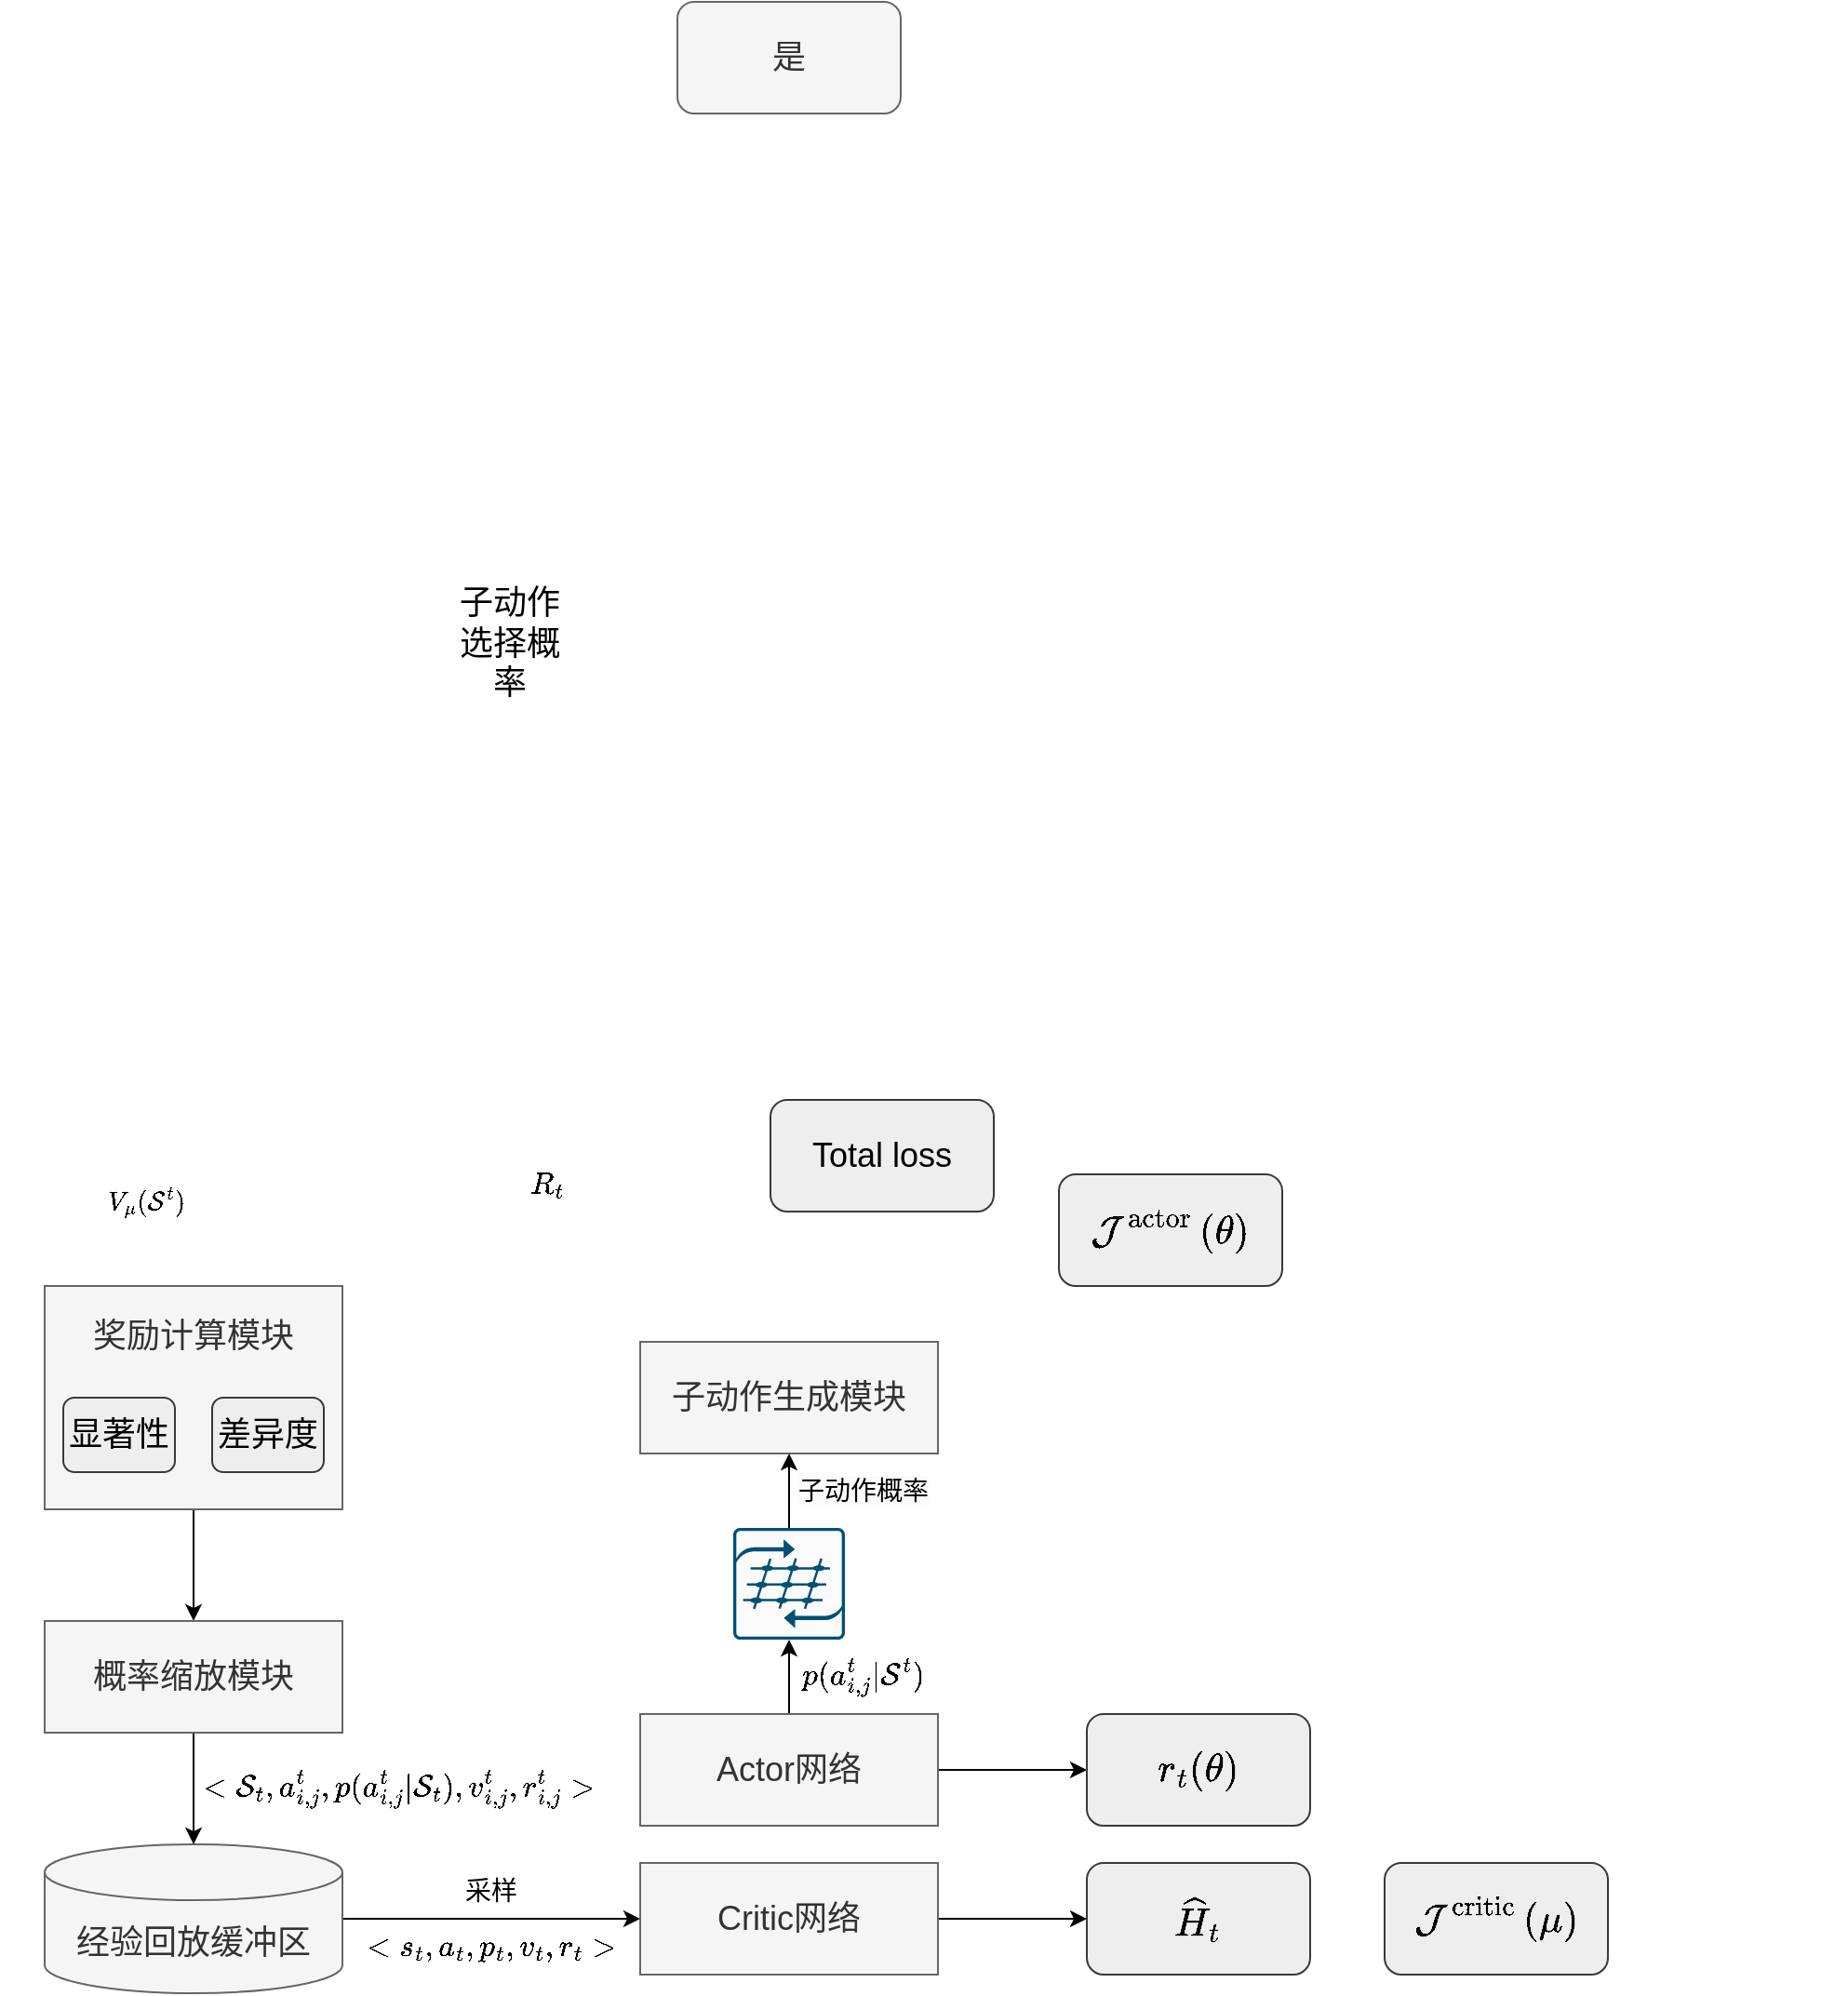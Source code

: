 <mxfile version="26.0.11">
  <diagram name="第 1 页" id="VzLskC3Nck2XnkHbNkGs">
    <mxGraphModel dx="690" dy="910" grid="1" gridSize="10" guides="1" tooltips="1" connect="1" arrows="1" fold="1" page="1" pageScale="1" pageWidth="1169" pageHeight="827" math="1" shadow="0">
      <root>
        <mxCell id="0" />
        <mxCell id="1" parent="0" />
        <mxCell id="XG7Jk1dSR3eQzrkepQb0-22" style="edgeStyle=orthogonalEdgeStyle;rounded=0;orthogonalLoop=1;jettySize=auto;html=1;exitX=1;exitY=0.5;exitDx=0;exitDy=0;exitPerimeter=0;entryX=0;entryY=0.5;entryDx=0;entryDy=0;" edge="1" parent="1" source="XG7Jk1dSR3eQzrkepQb0-1" target="XG7Jk1dSR3eQzrkepQb0-11">
          <mxGeometry relative="1" as="geometry">
            <mxPoint x="290" y="1200" as="targetPoint" />
          </mxGeometry>
        </mxCell>
        <mxCell id="XG7Jk1dSR3eQzrkepQb0-1" value="经验回放缓冲区" style="shape=cylinder3;whiteSpace=wrap;html=1;boundedLbl=1;backgroundOutline=1;size=15;fillColor=#f5f5f5;fontColor=#333333;strokeColor=#666666;fontSize=18;" vertex="1" parent="1">
          <mxGeometry x="40" y="1140" width="160" height="80" as="geometry" />
        </mxCell>
        <mxCell id="XG7Jk1dSR3eQzrkepQb0-28" value="" style="edgeStyle=orthogonalEdgeStyle;rounded=0;orthogonalLoop=1;jettySize=auto;html=1;" edge="1" parent="1" source="XG7Jk1dSR3eQzrkepQb0-2" target="XG7Jk1dSR3eQzrkepQb0-9">
          <mxGeometry relative="1" as="geometry" />
        </mxCell>
        <mxCell id="XG7Jk1dSR3eQzrkepQb0-31" value="" style="edgeStyle=orthogonalEdgeStyle;rounded=0;orthogonalLoop=1;jettySize=auto;html=1;" edge="1" parent="1" source="XG7Jk1dSR3eQzrkepQb0-2" target="XG7Jk1dSR3eQzrkepQb0-4">
          <mxGeometry relative="1" as="geometry" />
        </mxCell>
        <mxCell id="XG7Jk1dSR3eQzrkepQb0-2" value="Actor网络" style="rounded=0;whiteSpace=wrap;html=1;fillColor=#f5f5f5;fontColor=#333333;strokeColor=#666666;fontSize=18;" vertex="1" parent="1">
          <mxGeometry x="360" y="1070" width="160" height="60" as="geometry" />
        </mxCell>
        <mxCell id="XG7Jk1dSR3eQzrkepQb0-3" value="是" style="rounded=1;whiteSpace=wrap;html=1;fillColor=#f5f5f5;strokeColor=#666666;fontColor=#333333;fontSize=18;" vertex="1" parent="1">
          <mxGeometry x="380" y="150" width="120" height="60" as="geometry" />
        </mxCell>
        <mxCell id="XG7Jk1dSR3eQzrkepQb0-30" value="" style="edgeStyle=orthogonalEdgeStyle;rounded=0;orthogonalLoop=1;jettySize=auto;html=1;" edge="1" parent="1" source="XG7Jk1dSR3eQzrkepQb0-4" target="XG7Jk1dSR3eQzrkepQb0-12">
          <mxGeometry relative="1" as="geometry" />
        </mxCell>
        <mxCell id="XG7Jk1dSR3eQzrkepQb0-4" value="" style="sketch=0;points=[[0.015,0.015,0],[0.985,0.015,0],[0.985,0.985,0],[0.015,0.985,0],[0.25,0,0],[0.5,0,0],[0.75,0,0],[1,0.25,0],[1,0.5,0],[1,0.75,0],[0.75,1,0],[0.5,1,0],[0.25,1,0],[0,0.75,0],[0,0.5,0],[0,0.25,0]];verticalLabelPosition=bottom;html=1;verticalAlign=top;aspect=fixed;align=center;pointerEvents=1;shape=mxgraph.cisco19.rect;prIcon=virtual_matrix_switch;fillColor=#FAFAFA;strokeColor=#005073;fontSize=18;" vertex="1" parent="1">
          <mxGeometry x="410" y="970" width="60" height="60" as="geometry" />
        </mxCell>
        <mxCell id="XG7Jk1dSR3eQzrkepQb0-5" value="Total loss" style="rounded=1;whiteSpace=wrap;html=1;fillColor=#eeeeee;strokeColor=#36393d;fontSize=18;" vertex="1" parent="1">
          <mxGeometry x="430" y="740" width="120" height="60" as="geometry" />
        </mxCell>
        <mxCell id="XG7Jk1dSR3eQzrkepQb0-7" value="$$\mathcal{J}^{\mathrm{actor}}\left(\theta\right)$$" style="rounded=1;whiteSpace=wrap;html=1;fillColor=#eeeeee;strokeColor=#36393d;fontSize=18;" vertex="1" parent="1">
          <mxGeometry x="585" y="780" width="120" height="60" as="geometry" />
        </mxCell>
        <mxCell id="XG7Jk1dSR3eQzrkepQb0-8" value="$$\widehat{H}_t$$" style="rounded=1;whiteSpace=wrap;html=1;fillColor=#eeeeee;strokeColor=#36393d;fontSize=18;" vertex="1" parent="1">
          <mxGeometry x="600" y="1150" width="120" height="60" as="geometry" />
        </mxCell>
        <mxCell id="XG7Jk1dSR3eQzrkepQb0-9" value="$$r_{t}(\theta)$$" style="rounded=1;whiteSpace=wrap;html=1;fillColor=#eeeeee;strokeColor=#36393d;fontSize=18;" vertex="1" parent="1">
          <mxGeometry x="600" y="1070" width="120" height="60" as="geometry" />
        </mxCell>
        <mxCell id="XG7Jk1dSR3eQzrkepQb0-10" value="$$\mathcal{J}^{\mathrm{critic}}\left(\mu\right)$$" style="rounded=1;whiteSpace=wrap;html=1;fillColor=#eeeeee;strokeColor=#36393d;fontSize=18;" vertex="1" parent="1">
          <mxGeometry x="760" y="1150" width="120" height="60" as="geometry" />
        </mxCell>
        <mxCell id="XG7Jk1dSR3eQzrkepQb0-27" value="" style="edgeStyle=orthogonalEdgeStyle;rounded=0;orthogonalLoop=1;jettySize=auto;html=1;" edge="1" parent="1" source="XG7Jk1dSR3eQzrkepQb0-11" target="XG7Jk1dSR3eQzrkepQb0-8">
          <mxGeometry relative="1" as="geometry" />
        </mxCell>
        <mxCell id="XG7Jk1dSR3eQzrkepQb0-11" value="Critic网络" style="rounded=0;whiteSpace=wrap;html=1;fillColor=#f5f5f5;fontColor=#333333;strokeColor=#666666;fontSize=18;" vertex="1" parent="1">
          <mxGeometry x="360" y="1150" width="160" height="60" as="geometry" />
        </mxCell>
        <mxCell id="XG7Jk1dSR3eQzrkepQb0-12" value="子动作生成模块" style="rounded=0;whiteSpace=wrap;html=1;fillColor=#f5f5f5;strokeColor=#666666;fontSize=18;fontColor=#333333;" vertex="1" parent="1">
          <mxGeometry x="360" y="870" width="160" height="60" as="geometry" />
        </mxCell>
        <mxCell id="XG7Jk1dSR3eQzrkepQb0-13" value="子动作选择概率" style="text;html=1;align=center;verticalAlign=middle;whiteSpace=wrap;rounded=0;fontSize=18;" vertex="1" parent="1">
          <mxGeometry x="260" y="480" width="60" height="30" as="geometry" />
        </mxCell>
        <mxCell id="XG7Jk1dSR3eQzrkepQb0-23" value="" style="edgeStyle=orthogonalEdgeStyle;rounded=0;orthogonalLoop=1;jettySize=auto;html=1;" edge="1" parent="1" source="XG7Jk1dSR3eQzrkepQb0-14" target="XG7Jk1dSR3eQzrkepQb0-16">
          <mxGeometry relative="1" as="geometry" />
        </mxCell>
        <mxCell id="XG7Jk1dSR3eQzrkepQb0-14" value="奖励计算模块&lt;div&gt;&lt;br&gt;&lt;div&gt;&lt;br&gt;&lt;/div&gt;&lt;div&gt;&lt;br&gt;&lt;/div&gt;&lt;/div&gt;" style="rounded=0;whiteSpace=wrap;html=1;fillColor=#f5f5f5;fontColor=#333333;strokeColor=#666666;fontSize=18;" vertex="1" parent="1">
          <mxGeometry x="40" y="840" width="160" height="120" as="geometry" />
        </mxCell>
        <mxCell id="XG7Jk1dSR3eQzrkepQb0-15" value="$$&amp;lt;\mathcal{S}_t,a_{i,j}^t,p(a_{i,j}^t|\mathcal{S}_t),v_{i,j}^t,r_{i,j}^t&amp;gt;$$" style="text;html=1;align=center;verticalAlign=middle;whiteSpace=wrap;rounded=0;fontSize=14;" vertex="1" parent="1">
          <mxGeometry x="120" y="1090" width="220" height="40" as="geometry" />
        </mxCell>
        <mxCell id="XG7Jk1dSR3eQzrkepQb0-20" value="" style="edgeStyle=orthogonalEdgeStyle;rounded=0;orthogonalLoop=1;jettySize=auto;html=1;" edge="1" parent="1" source="XG7Jk1dSR3eQzrkepQb0-16" target="XG7Jk1dSR3eQzrkepQb0-1">
          <mxGeometry relative="1" as="geometry" />
        </mxCell>
        <mxCell id="XG7Jk1dSR3eQzrkepQb0-16" value="概率缩放模块" style="rounded=0;whiteSpace=wrap;html=1;fillColor=#f5f5f5;fontColor=#333333;strokeColor=#666666;fontSize=18;" vertex="1" parent="1">
          <mxGeometry x="40" y="1020" width="160" height="60" as="geometry" />
        </mxCell>
        <mxCell id="XG7Jk1dSR3eQzrkepQb0-17" value="显著性" style="rounded=1;whiteSpace=wrap;html=1;fillColor=#eeeeee;strokeColor=#36393d;fontSize=18;" vertex="1" parent="1">
          <mxGeometry x="50" y="900" width="60" height="40" as="geometry" />
        </mxCell>
        <mxCell id="XG7Jk1dSR3eQzrkepQb0-18" value="差异度" style="rounded=1;whiteSpace=wrap;html=1;fillColor=#eeeeee;strokeColor=#36393d;fontSize=18;" vertex="1" parent="1">
          <mxGeometry x="130" y="900" width="60" height="40" as="geometry" />
        </mxCell>
        <mxCell id="XG7Jk1dSR3eQzrkepQb0-19" value="$$V_\mu(\mathcal{S}^t)$$" style="text;html=1;align=center;verticalAlign=middle;whiteSpace=wrap;rounded=0;" vertex="1" parent="1">
          <mxGeometry x="70" y="780" width="50" height="30" as="geometry" />
        </mxCell>
        <mxCell id="XG7Jk1dSR3eQzrkepQb0-21" value="$$&amp;lt;s_t,a_t,p_t,v_t,r_t&amp;gt;$$" style="text;html=1;align=center;verticalAlign=middle;whiteSpace=wrap;rounded=0;fontSize=14;" vertex="1" parent="1">
          <mxGeometry x="210" y="1180" width="140" height="30" as="geometry" />
        </mxCell>
        <mxCell id="XG7Jk1dSR3eQzrkepQb0-24" value="$$p(a_{i,j}^t|\mathcal{S}^t)$$" style="text;html=1;align=center;verticalAlign=middle;whiteSpace=wrap;rounded=0;fontSize=14;" vertex="1" parent="1">
          <mxGeometry x="440" y="1030" width="80" height="40" as="geometry" />
        </mxCell>
        <mxCell id="XG7Jk1dSR3eQzrkepQb0-25" value="采样" style="text;html=1;align=center;verticalAlign=middle;whiteSpace=wrap;rounded=0;fontSize=14;" vertex="1" parent="1">
          <mxGeometry x="250" y="1150" width="60" height="30" as="geometry" />
        </mxCell>
        <mxCell id="XG7Jk1dSR3eQzrkepQb0-26" value="$$R_{t}$$" style="text;html=1;align=center;verticalAlign=middle;whiteSpace=wrap;rounded=0;fontSize=14;" vertex="1" parent="1">
          <mxGeometry x="280" y="770" width="60" height="30" as="geometry" />
        </mxCell>
        <mxCell id="XG7Jk1dSR3eQzrkepQb0-29" value="&lt;span style=&quot;color: rgb(0, 0, 0); font-family: Helvetica; font-style: normal; font-variant-ligatures: normal; font-variant-caps: normal; font-weight: 400; letter-spacing: normal; orphans: 2; text-align: center; text-indent: 0px; text-transform: none; widows: 2; word-spacing: 0px; -webkit-text-stroke-width: 0px; white-space: normal; background-color: rgb(251, 251, 251); text-decoration-thickness: initial; text-decoration-style: initial; text-decoration-color: initial; float: none; display: inline !important;&quot;&gt;子动作概率&lt;/span&gt;" style="text;html=1;align=center;verticalAlign=middle;whiteSpace=wrap;rounded=0;fontSize=14;" vertex="1" parent="1">
          <mxGeometry x="440" y="930" width="80" height="40" as="geometry" />
        </mxCell>
      </root>
    </mxGraphModel>
  </diagram>
</mxfile>
